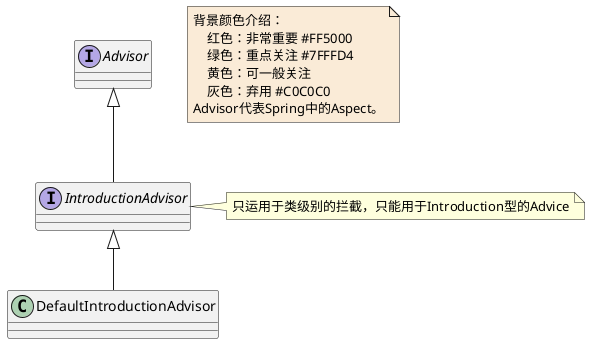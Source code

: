 @startuml

note  as N1 #FAEBD7
    背景颜色介绍：
        红色：非常重要 #FF5000
        绿色：重点关注 #7FFFD4
        黄色：可一般关注
        灰色：弃用 #C0C0C0
    Advisor代表Spring中的Aspect。
end note

interface Advisor
class DefaultIntroductionAdvisor
interface IntroductionAdvisor
note right : 只运用于类级别的拦截，只能用于Introduction型的Advice





Advisor <|-- IntroductionAdvisor


IntroductionAdvisor <|-- DefaultIntroductionAdvisor


@enduml